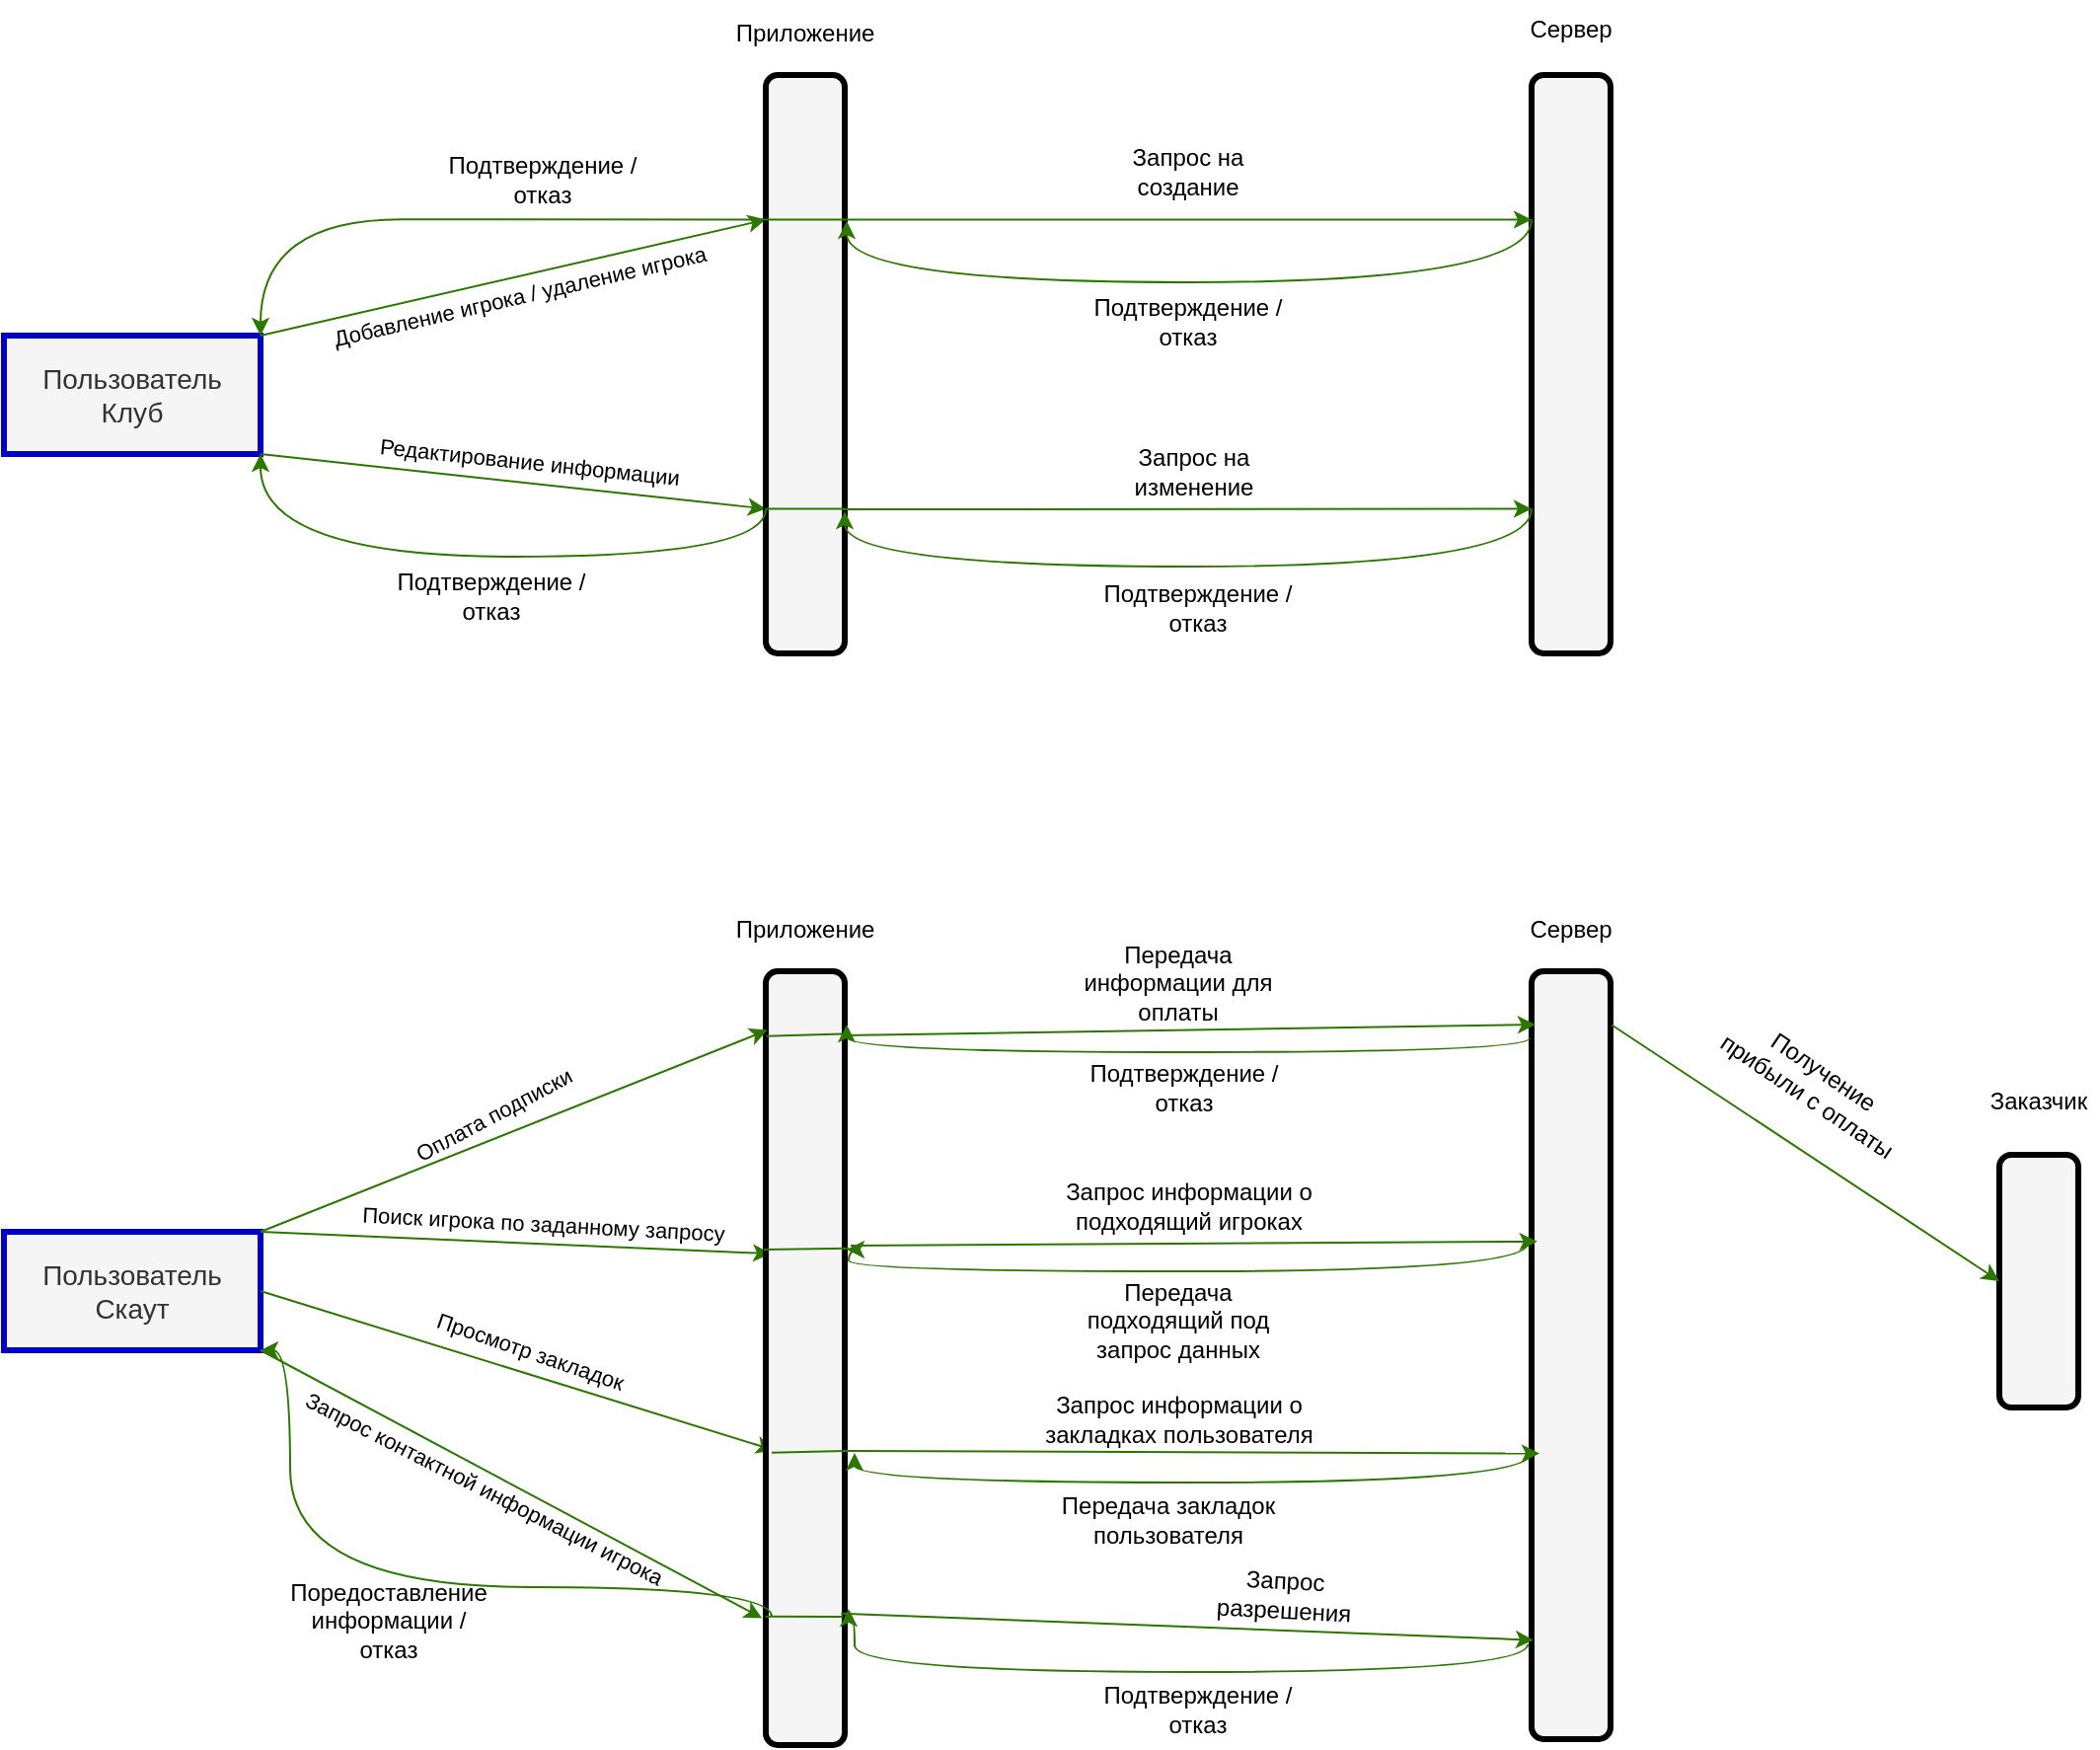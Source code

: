 <mxfile version="21.3.5" type="device">
  <diagram name="Страница 1" id="eRa1OQHbwHNTnU5e9DDy">
    <mxGraphModel dx="1127" dy="787" grid="0" gridSize="10" guides="1" tooltips="1" connect="1" arrows="1" fold="1" page="0" pageScale="1" pageWidth="827" pageHeight="1169" background="#ffffff" math="0" shadow="0">
      <root>
        <mxCell id="0" />
        <mxCell id="1" parent="0" />
        <mxCell id="RPS9bHB1tmzDXj9wf23E-4" value="&lt;font style=&quot;font-size: 14px;&quot;&gt;Пользователь&lt;br&gt;Клуб&lt;/font&gt;" style="rounded=0;whiteSpace=wrap;html=1;strokeColor=#0000CC;fillColor=#f5f5f5;fontColor=#333333;strokeWidth=3;" vertex="1" parent="1">
          <mxGeometry x="25" y="470" width="130" height="60" as="geometry" />
        </mxCell>
        <mxCell id="RPS9bHB1tmzDXj9wf23E-36" value="" style="endArrow=classic;html=1;rounded=0;entryX=0;entryY=0.25;entryDx=0;entryDy=0;fillColor=#60a917;strokeColor=#2D7600;exitX=1;exitY=0;exitDx=0;exitDy=0;" edge="1" parent="1" source="RPS9bHB1tmzDXj9wf23E-4" target="RPS9bHB1tmzDXj9wf23E-42">
          <mxGeometry relative="1" as="geometry">
            <mxPoint x="160" y="470" as="sourcePoint" />
            <mxPoint x="385" y="373" as="targetPoint" />
          </mxGeometry>
        </mxCell>
        <mxCell id="RPS9bHB1tmzDXj9wf23E-37" value="Добавление игрока / удаление игрока" style="edgeLabel;resizable=0;html=1;align=center;verticalAlign=middle;labelBackgroundColor=none;fontColor=#000000;rotation=347;" connectable="0" vertex="1" parent="RPS9bHB1tmzDXj9wf23E-36">
          <mxGeometry relative="1" as="geometry">
            <mxPoint x="3" y="9" as="offset" />
          </mxGeometry>
        </mxCell>
        <mxCell id="RPS9bHB1tmzDXj9wf23E-38" value="" style="endArrow=classic;html=1;rounded=0;exitX=1;exitY=1;exitDx=0;exitDy=0;entryX=0;entryY=0.75;entryDx=0;entryDy=0;fillColor=#60a917;strokeColor=#2D7600;" edge="1" parent="1" source="RPS9bHB1tmzDXj9wf23E-4" target="RPS9bHB1tmzDXj9wf23E-42">
          <mxGeometry relative="1" as="geometry">
            <mxPoint x="264" y="484" as="sourcePoint" />
            <mxPoint x="390" y="598" as="targetPoint" />
            <Array as="points" />
          </mxGeometry>
        </mxCell>
        <mxCell id="RPS9bHB1tmzDXj9wf23E-39" value="Редактирование информации" style="edgeLabel;resizable=0;html=1;align=center;verticalAlign=middle;labelBackgroundColor=none;fontColor=#000000;rotation=6;" connectable="0" vertex="1" parent="RPS9bHB1tmzDXj9wf23E-38">
          <mxGeometry relative="1" as="geometry">
            <mxPoint x="8" y="-10" as="offset" />
          </mxGeometry>
        </mxCell>
        <mxCell id="RPS9bHB1tmzDXj9wf23E-42" value="" style="rounded=1;whiteSpace=wrap;html=1;fillColor=#f5f5f5;fontColor=#333333;strokeColor=#000000;strokeWidth=3;" vertex="1" parent="1">
          <mxGeometry x="411" y="338" width="40" height="293" as="geometry" />
        </mxCell>
        <mxCell id="RPS9bHB1tmzDXj9wf23E-43" value="Приложение" style="text;html=1;strokeColor=none;fillColor=none;align=center;verticalAlign=middle;whiteSpace=wrap;rounded=0;fontColor=#000000;" vertex="1" parent="1">
          <mxGeometry x="401" y="302" width="60" height="30" as="geometry" />
        </mxCell>
        <mxCell id="RPS9bHB1tmzDXj9wf23E-44" value="" style="endArrow=classic;html=1;rounded=0;entryX=1;entryY=1;entryDx=0;entryDy=0;exitX=0;exitY=0.75;exitDx=0;exitDy=0;edgeStyle=orthogonalEdgeStyle;curved=1;fillColor=#60a917;strokeColor=#2D7600;" edge="1" parent="1" source="RPS9bHB1tmzDXj9wf23E-42" target="RPS9bHB1tmzDXj9wf23E-4">
          <mxGeometry width="50" height="50" relative="1" as="geometry">
            <mxPoint x="349" y="579" as="sourcePoint" />
            <mxPoint x="399" y="529" as="targetPoint" />
            <Array as="points">
              <mxPoint x="411" y="582" />
              <mxPoint x="155" y="582" />
            </Array>
          </mxGeometry>
        </mxCell>
        <mxCell id="RPS9bHB1tmzDXj9wf23E-45" value="Подтверждение / отказ" style="text;html=1;strokeColor=none;fillColor=none;align=center;verticalAlign=middle;whiteSpace=wrap;rounded=0;fontColor=#000000;" vertex="1" parent="1">
          <mxGeometry x="218" y="587" width="108" height="30" as="geometry" />
        </mxCell>
        <mxCell id="RPS9bHB1tmzDXj9wf23E-46" value="Подтверждение / отказ" style="text;html=1;strokeColor=none;fillColor=none;align=center;verticalAlign=middle;whiteSpace=wrap;rounded=0;fontColor=#000000;" vertex="1" parent="1">
          <mxGeometry x="576" y="593" width="108" height="30" as="geometry" />
        </mxCell>
        <mxCell id="RPS9bHB1tmzDXj9wf23E-47" value="" style="endArrow=classic;html=1;rounded=0;entryX=1;entryY=0;entryDx=0;entryDy=0;exitX=0;exitY=0.25;exitDx=0;exitDy=0;edgeStyle=orthogonalEdgeStyle;curved=1;fillColor=#60a917;strokeColor=#2D7600;" edge="1" parent="1" source="RPS9bHB1tmzDXj9wf23E-42" target="RPS9bHB1tmzDXj9wf23E-4">
          <mxGeometry width="50" height="50" relative="1" as="geometry">
            <mxPoint x="421" y="568" as="sourcePoint" />
            <mxPoint x="165" y="540" as="targetPoint" />
            <Array as="points">
              <mxPoint x="299" y="411" />
              <mxPoint x="299" y="411" />
              <mxPoint x="155" y="411" />
            </Array>
          </mxGeometry>
        </mxCell>
        <mxCell id="RPS9bHB1tmzDXj9wf23E-48" value="&lt;font style=&quot;font-size: 14px;&quot;&gt;Пользователь&lt;br&gt;Скаут&lt;br&gt;&lt;/font&gt;" style="rounded=0;whiteSpace=wrap;html=1;strokeColor=#0000CC;fillColor=#f5f5f5;fontColor=#333333;strokeWidth=3;" vertex="1" parent="1">
          <mxGeometry x="25" y="924" width="130" height="60" as="geometry" />
        </mxCell>
        <mxCell id="RPS9bHB1tmzDXj9wf23E-49" value="" style="endArrow=classic;html=1;rounded=0;entryX=0.064;entryY=0.365;entryDx=0;entryDy=0;fillColor=#60a917;strokeColor=#2D7600;exitX=1;exitY=0;exitDx=0;exitDy=0;entryPerimeter=0;" edge="1" parent="1" source="RPS9bHB1tmzDXj9wf23E-48" target="RPS9bHB1tmzDXj9wf23E-53">
          <mxGeometry relative="1" as="geometry">
            <mxPoint x="160" y="924" as="sourcePoint" />
            <mxPoint x="385" y="827" as="targetPoint" />
          </mxGeometry>
        </mxCell>
        <mxCell id="RPS9bHB1tmzDXj9wf23E-50" value="Поиск игрока по заданному запросу" style="edgeLabel;resizable=0;html=1;align=center;verticalAlign=middle;labelBackgroundColor=none;fontColor=#000000;rotation=3;" connectable="0" vertex="1" parent="RPS9bHB1tmzDXj9wf23E-49">
          <mxGeometry relative="1" as="geometry">
            <mxPoint x="13" y="-10" as="offset" />
          </mxGeometry>
        </mxCell>
        <mxCell id="RPS9bHB1tmzDXj9wf23E-51" value="" style="endArrow=classic;html=1;rounded=0;exitX=1;exitY=0.5;exitDx=0;exitDy=0;entryX=0.106;entryY=0.619;entryDx=0;entryDy=0;fillColor=#60a917;strokeColor=#2D7600;entryPerimeter=0;" edge="1" parent="1" source="RPS9bHB1tmzDXj9wf23E-48" target="RPS9bHB1tmzDXj9wf23E-53">
          <mxGeometry relative="1" as="geometry">
            <mxPoint x="264" y="938" as="sourcePoint" />
            <mxPoint x="390" y="1052" as="targetPoint" />
            <Array as="points" />
          </mxGeometry>
        </mxCell>
        <mxCell id="RPS9bHB1tmzDXj9wf23E-52" value="Просмотр закладок&amp;nbsp;" style="edgeLabel;resizable=0;html=1;align=center;verticalAlign=middle;labelBackgroundColor=none;fontColor=#000000;rotation=19;" connectable="0" vertex="1" parent="RPS9bHB1tmzDXj9wf23E-51">
          <mxGeometry relative="1" as="geometry">
            <mxPoint x="8" y="-10" as="offset" />
          </mxGeometry>
        </mxCell>
        <mxCell id="RPS9bHB1tmzDXj9wf23E-53" value="" style="rounded=1;whiteSpace=wrap;html=1;fillColor=#f5f5f5;fontColor=#333333;strokeColor=#000000;strokeWidth=3;" vertex="1" parent="1">
          <mxGeometry x="411" y="792" width="40" height="392" as="geometry" />
        </mxCell>
        <mxCell id="RPS9bHB1tmzDXj9wf23E-54" value="Приложение" style="text;html=1;strokeColor=none;fillColor=none;align=center;verticalAlign=middle;whiteSpace=wrap;rounded=0;fontColor=#000000;" vertex="1" parent="1">
          <mxGeometry x="401" y="756" width="60" height="30" as="geometry" />
        </mxCell>
        <mxCell id="RPS9bHB1tmzDXj9wf23E-55" value="" style="endArrow=classic;html=1;rounded=0;entryX=1;entryY=1;entryDx=0;entryDy=0;edgeStyle=orthogonalEdgeStyle;curved=1;fillColor=#60a917;strokeColor=#2D7600;" edge="1" parent="1" target="RPS9bHB1tmzDXj9wf23E-48">
          <mxGeometry width="50" height="50" relative="1" as="geometry">
            <mxPoint x="414" y="1119" as="sourcePoint" />
            <mxPoint x="399" y="983" as="targetPoint" />
            <Array as="points">
              <mxPoint x="414" y="1104" />
              <mxPoint x="170" y="1104" />
              <mxPoint x="170" y="984" />
            </Array>
          </mxGeometry>
        </mxCell>
        <mxCell id="RPS9bHB1tmzDXj9wf23E-56" value="Поредоставление информации / отказ" style="text;html=1;strokeColor=none;fillColor=none;align=center;verticalAlign=middle;whiteSpace=wrap;rounded=0;fontColor=#000000;" vertex="1" parent="1">
          <mxGeometry x="166" y="1106" width="108" height="30" as="geometry" />
        </mxCell>
        <mxCell id="RPS9bHB1tmzDXj9wf23E-61" value="" style="endArrow=classic;html=1;rounded=0;exitX=1;exitY=1;exitDx=0;exitDy=0;entryX=-0.047;entryY=0.836;entryDx=0;entryDy=0;fillColor=#60a917;strokeColor=#2D7600;entryPerimeter=0;" edge="1" parent="1" source="RPS9bHB1tmzDXj9wf23E-48" target="RPS9bHB1tmzDXj9wf23E-53">
          <mxGeometry relative="1" as="geometry">
            <mxPoint x="428" y="1005" as="sourcePoint" />
            <mxPoint x="528" y="1005" as="targetPoint" />
          </mxGeometry>
        </mxCell>
        <mxCell id="RPS9bHB1tmzDXj9wf23E-62" value="Запрос контактной информации игрока" style="edgeLabel;resizable=0;html=1;align=center;verticalAlign=middle;labelBackgroundColor=none;fontColor=#000000;rotation=27;" connectable="0" vertex="1" parent="RPS9bHB1tmzDXj9wf23E-61">
          <mxGeometry relative="1" as="geometry">
            <mxPoint x="-14" y="2" as="offset" />
          </mxGeometry>
        </mxCell>
        <mxCell id="RPS9bHB1tmzDXj9wf23E-75" value="" style="rounded=1;whiteSpace=wrap;html=1;fillColor=#f5f5f5;fontColor=#333333;strokeColor=#000000;strokeWidth=3;" vertex="1" parent="1">
          <mxGeometry x="799" y="792" width="40" height="389" as="geometry" />
        </mxCell>
        <mxCell id="RPS9bHB1tmzDXj9wf23E-76" value="Сервер" style="text;html=1;strokeColor=none;fillColor=none;align=center;verticalAlign=middle;whiteSpace=wrap;rounded=0;fontColor=#000000;" vertex="1" parent="1">
          <mxGeometry x="789" y="756" width="60" height="30" as="geometry" />
        </mxCell>
        <mxCell id="RPS9bHB1tmzDXj9wf23E-77" value="" style="rounded=1;whiteSpace=wrap;html=1;fillColor=#f5f5f5;fontColor=#333333;strokeColor=#000000;strokeWidth=3;" vertex="1" parent="1">
          <mxGeometry x="799" y="338" width="40" height="293" as="geometry" />
        </mxCell>
        <mxCell id="RPS9bHB1tmzDXj9wf23E-78" value="Сервер" style="text;html=1;strokeColor=none;fillColor=none;align=center;verticalAlign=middle;whiteSpace=wrap;rounded=0;fontColor=#000000;" vertex="1" parent="1">
          <mxGeometry x="789" y="300" width="60" height="30" as="geometry" />
        </mxCell>
        <mxCell id="RPS9bHB1tmzDXj9wf23E-80" value="" style="endArrow=none;html=1;rounded=0;exitX=-0.006;exitY=0.834;exitDx=0;exitDy=0;fillColor=#60a917;strokeColor=#2D7600;exitPerimeter=0;" edge="1" parent="1" source="RPS9bHB1tmzDXj9wf23E-53">
          <mxGeometry width="50" height="50" relative="1" as="geometry">
            <mxPoint x="591" y="941" as="sourcePoint" />
            <mxPoint x="450" y="1119" as="targetPoint" />
          </mxGeometry>
        </mxCell>
        <mxCell id="RPS9bHB1tmzDXj9wf23E-81" value="" style="endArrow=none;html=1;rounded=0;exitX=0.075;exitY=0.622;exitDx=0;exitDy=0;entryX=1.008;entryY=0.62;entryDx=0;entryDy=0;fillColor=#60a917;strokeColor=#2D7600;exitPerimeter=0;entryPerimeter=0;" edge="1" parent="1" source="RPS9bHB1tmzDXj9wf23E-53" target="RPS9bHB1tmzDXj9wf23E-53">
          <mxGeometry width="50" height="50" relative="1" as="geometry">
            <mxPoint x="421" y="1022" as="sourcePoint" />
            <mxPoint x="461" y="1022" as="targetPoint" />
          </mxGeometry>
        </mxCell>
        <mxCell id="RPS9bHB1tmzDXj9wf23E-82" value="" style="endArrow=none;html=1;rounded=0;fillColor=#60a917;strokeColor=#2D7600;entryX=1.05;entryY=0.358;entryDx=0;entryDy=0;entryPerimeter=0;" edge="1" parent="1" target="RPS9bHB1tmzDXj9wf23E-53">
          <mxGeometry width="50" height="50" relative="1" as="geometry">
            <mxPoint x="410" y="933" as="sourcePoint" />
            <mxPoint x="452" y="892" as="targetPoint" />
            <Array as="points" />
          </mxGeometry>
        </mxCell>
        <mxCell id="RPS9bHB1tmzDXj9wf23E-83" value="" style="endArrow=none;html=1;rounded=0;exitX=0;exitY=0.75;exitDx=0;exitDy=0;entryX=1;entryY=0.75;entryDx=0;entryDy=0;fillColor=#60a917;strokeColor=#2D7600;" edge="1" parent="1" source="RPS9bHB1tmzDXj9wf23E-42" target="RPS9bHB1tmzDXj9wf23E-42">
          <mxGeometry width="50" height="50" relative="1" as="geometry">
            <mxPoint x="421" y="875" as="sourcePoint" />
            <mxPoint x="461" y="875" as="targetPoint" />
          </mxGeometry>
        </mxCell>
        <mxCell id="RPS9bHB1tmzDXj9wf23E-84" value="" style="endArrow=none;html=1;rounded=0;exitX=0;exitY=0.25;exitDx=0;exitDy=0;entryX=1;entryY=0.25;entryDx=0;entryDy=0;fillColor=#60a917;strokeColor=#2D7600;" edge="1" parent="1" source="RPS9bHB1tmzDXj9wf23E-42" target="RPS9bHB1tmzDXj9wf23E-42">
          <mxGeometry width="50" height="50" relative="1" as="geometry">
            <mxPoint x="421" y="568" as="sourcePoint" />
            <mxPoint x="461" y="568" as="targetPoint" />
          </mxGeometry>
        </mxCell>
        <mxCell id="RPS9bHB1tmzDXj9wf23E-87" value="" style="endArrow=classic;html=1;rounded=0;exitX=1;exitY=0;exitDx=0;exitDy=0;entryX=0.022;entryY=0.076;entryDx=0;entryDy=0;fillColor=#60a917;strokeColor=#2D7600;entryPerimeter=0;" edge="1" parent="1" source="RPS9bHB1tmzDXj9wf23E-48" target="RPS9bHB1tmzDXj9wf23E-53">
          <mxGeometry relative="1" as="geometry">
            <mxPoint x="430" y="886" as="sourcePoint" />
            <mxPoint x="530" y="886" as="targetPoint" />
          </mxGeometry>
        </mxCell>
        <mxCell id="RPS9bHB1tmzDXj9wf23E-88" value="Оплата подписки" style="edgeLabel;resizable=0;html=1;align=center;verticalAlign=middle;labelBackgroundColor=none;fontColor=#000000;rotation=332;" connectable="0" vertex="1" parent="RPS9bHB1tmzDXj9wf23E-87">
          <mxGeometry relative="1" as="geometry">
            <mxPoint x="-11" y="-8" as="offset" />
          </mxGeometry>
        </mxCell>
        <mxCell id="RPS9bHB1tmzDXj9wf23E-89" value="" style="endArrow=none;html=1;rounded=0;exitX=0.008;exitY=0.084;exitDx=0;exitDy=0;entryX=0.967;entryY=0.081;entryDx=0;entryDy=0;fillColor=#60a917;strokeColor=#2D7600;exitPerimeter=0;entryPerimeter=0;" edge="1" parent="1" source="RPS9bHB1tmzDXj9wf23E-53" target="RPS9bHB1tmzDXj9wf23E-53">
          <mxGeometry width="50" height="50" relative="1" as="geometry">
            <mxPoint x="421" y="970" as="sourcePoint" />
            <mxPoint x="461" y="970" as="targetPoint" />
          </mxGeometry>
        </mxCell>
        <mxCell id="RPS9bHB1tmzDXj9wf23E-91" value="" style="endArrow=classic;html=1;rounded=0;entryX=0;entryY=0.25;entryDx=0;entryDy=0;exitX=1;exitY=0.25;exitDx=0;exitDy=0;fillColor=#60a917;strokeColor=#2D7600;" edge="1" parent="1" source="RPS9bHB1tmzDXj9wf23E-42" target="RPS9bHB1tmzDXj9wf23E-77">
          <mxGeometry width="50" height="50" relative="1" as="geometry">
            <mxPoint x="462" y="434" as="sourcePoint" />
            <mxPoint x="505" y="421" as="targetPoint" />
          </mxGeometry>
        </mxCell>
        <mxCell id="RPS9bHB1tmzDXj9wf23E-94" value="Подтверждение / отказ" style="text;html=1;strokeColor=none;fillColor=none;align=center;verticalAlign=middle;whiteSpace=wrap;rounded=0;fontColor=#000000;" vertex="1" parent="1">
          <mxGeometry x="571" y="448" width="108" height="30" as="geometry" />
        </mxCell>
        <mxCell id="RPS9bHB1tmzDXj9wf23E-95" value="Подтверждение / отказ" style="text;html=1;strokeColor=none;fillColor=none;align=center;verticalAlign=middle;whiteSpace=wrap;rounded=0;fontColor=#000000;" vertex="1" parent="1">
          <mxGeometry x="569" y="836" width="108" height="30" as="geometry" />
        </mxCell>
        <mxCell id="RPS9bHB1tmzDXj9wf23E-96" value="Подтверждение / отказ" style="text;html=1;strokeColor=none;fillColor=none;align=center;verticalAlign=middle;whiteSpace=wrap;rounded=0;fontColor=#000000;" vertex="1" parent="1">
          <mxGeometry x="244" y="376" width="108" height="30" as="geometry" />
        </mxCell>
        <mxCell id="RPS9bHB1tmzDXj9wf23E-97" value="Запрос на создание" style="text;html=1;strokeColor=none;fillColor=none;align=center;verticalAlign=middle;whiteSpace=wrap;rounded=0;fontColor=#000000;" vertex="1" parent="1">
          <mxGeometry x="571" y="372" width="108" height="30" as="geometry" />
        </mxCell>
        <mxCell id="RPS9bHB1tmzDXj9wf23E-99" value="" style="endArrow=classic;html=1;rounded=0;exitX=0;exitY=0.25;exitDx=0;exitDy=0;edgeStyle=orthogonalEdgeStyle;curved=1;fillColor=#60a917;strokeColor=#2D7600;" edge="1" parent="1" source="RPS9bHB1tmzDXj9wf23E-77">
          <mxGeometry width="50" height="50" relative="1" as="geometry">
            <mxPoint x="581" y="582" as="sourcePoint" />
            <mxPoint x="452" y="412" as="targetPoint" />
            <Array as="points">
              <mxPoint x="799" y="443" />
              <mxPoint x="452" y="443" />
            </Array>
          </mxGeometry>
        </mxCell>
        <mxCell id="RPS9bHB1tmzDXj9wf23E-100" value="" style="endArrow=classic;html=1;rounded=0;entryX=0;entryY=0.75;entryDx=0;entryDy=0;fillColor=#60a917;strokeColor=#2D7600;" edge="1" parent="1" target="RPS9bHB1tmzDXj9wf23E-77">
          <mxGeometry width="50" height="50" relative="1" as="geometry">
            <mxPoint x="450" y="558" as="sourcePoint" />
            <mxPoint x="809" y="421" as="targetPoint" />
          </mxGeometry>
        </mxCell>
        <mxCell id="RPS9bHB1tmzDXj9wf23E-101" value="Запрос на изменение" style="text;html=1;strokeColor=none;fillColor=none;align=center;verticalAlign=middle;whiteSpace=wrap;rounded=0;fontColor=#000000;" vertex="1" parent="1">
          <mxGeometry x="574" y="524" width="108" height="30" as="geometry" />
        </mxCell>
        <mxCell id="RPS9bHB1tmzDXj9wf23E-103" value="" style="endArrow=classic;html=1;rounded=0;exitX=0;exitY=0.75;exitDx=0;exitDy=0;edgeStyle=orthogonalEdgeStyle;curved=1;fillColor=#60a917;strokeColor=#2D7600;" edge="1" parent="1" source="RPS9bHB1tmzDXj9wf23E-77">
          <mxGeometry width="50" height="50" relative="1" as="geometry">
            <mxPoint x="581" y="582" as="sourcePoint" />
            <mxPoint x="451" y="559" as="targetPoint" />
            <Array as="points">
              <mxPoint x="799" y="587" />
              <mxPoint x="451" y="587" />
            </Array>
          </mxGeometry>
        </mxCell>
        <mxCell id="RPS9bHB1tmzDXj9wf23E-104" value="" style="endArrow=classic;html=1;rounded=0;exitX=0.994;exitY=0.083;exitDx=0;exitDy=0;fillColor=#60a917;strokeColor=#2D7600;exitPerimeter=0;" edge="1" parent="1" source="RPS9bHB1tmzDXj9wf23E-53">
          <mxGeometry width="50" height="50" relative="1" as="geometry">
            <mxPoint x="461" y="421" as="sourcePoint" />
            <mxPoint x="801" y="819" as="targetPoint" />
            <Array as="points" />
          </mxGeometry>
        </mxCell>
        <mxCell id="RPS9bHB1tmzDXj9wf23E-105" value="Передача информации для оплаты" style="text;html=1;strokeColor=none;fillColor=none;align=center;verticalAlign=middle;whiteSpace=wrap;rounded=0;fontColor=#000000;" vertex="1" parent="1">
          <mxGeometry x="566" y="783" width="108" height="30" as="geometry" />
        </mxCell>
        <mxCell id="RPS9bHB1tmzDXj9wf23E-106" value="" style="endArrow=classic;html=1;rounded=0;exitX=-0.025;exitY=0.087;exitDx=0;exitDy=0;exitPerimeter=0;edgeStyle=orthogonalEdgeStyle;curved=1;fillColor=#60a917;strokeColor=#2D7600;" edge="1" parent="1" source="RPS9bHB1tmzDXj9wf23E-75">
          <mxGeometry width="50" height="50" relative="1" as="geometry">
            <mxPoint x="581" y="805" as="sourcePoint" />
            <mxPoint x="452" y="819" as="targetPoint" />
            <Array as="points">
              <mxPoint x="798" y="833" />
              <mxPoint x="452" y="833" />
            </Array>
          </mxGeometry>
        </mxCell>
        <mxCell id="RPS9bHB1tmzDXj9wf23E-107" value="" style="endArrow=classic;html=1;rounded=0;fillColor=#60a917;strokeColor=#2D7600;entryX=0.072;entryY=0.352;entryDx=0;entryDy=0;entryPerimeter=0;" edge="1" parent="1" target="RPS9bHB1tmzDXj9wf23E-75">
          <mxGeometry width="50" height="50" relative="1" as="geometry">
            <mxPoint x="454" y="931" as="sourcePoint" />
            <mxPoint x="797" y="902" as="targetPoint" />
            <Array as="points" />
          </mxGeometry>
        </mxCell>
        <mxCell id="RPS9bHB1tmzDXj9wf23E-108" value="" style="endArrow=classic;html=1;rounded=0;fillColor=#60a917;strokeColor=#2D7600;entryX=0.1;entryY=0.628;entryDx=0;entryDy=0;entryPerimeter=0;" edge="1" parent="1" target="RPS9bHB1tmzDXj9wf23E-75">
          <mxGeometry width="50" height="50" relative="1" as="geometry">
            <mxPoint x="451" y="1035" as="sourcePoint" />
            <mxPoint x="821" y="839" as="targetPoint" />
            <Array as="points" />
          </mxGeometry>
        </mxCell>
        <mxCell id="RPS9bHB1tmzDXj9wf23E-109" value="" style="endArrow=classic;html=1;rounded=0;fillColor=#60a917;strokeColor=#2D7600;entryX=0.025;entryY=0.871;entryDx=0;entryDy=0;exitX=0.953;exitY=0.83;exitDx=0;exitDy=0;exitPerimeter=0;entryPerimeter=0;" edge="1" parent="1" source="RPS9bHB1tmzDXj9wf23E-53" target="RPS9bHB1tmzDXj9wf23E-75">
          <mxGeometry width="50" height="50" relative="1" as="geometry">
            <mxPoint x="451" y="1038" as="sourcePoint" />
            <mxPoint x="811" y="898" as="targetPoint" />
            <Array as="points" />
          </mxGeometry>
        </mxCell>
        <mxCell id="RPS9bHB1tmzDXj9wf23E-110" value="Запрос информации о подходящий игроках" style="text;html=1;strokeColor=none;fillColor=none;align=center;verticalAlign=middle;whiteSpace=wrap;rounded=0;fontColor=#000000;" vertex="1" parent="1">
          <mxGeometry x="543.5" y="896" width="163" height="30" as="geometry" />
        </mxCell>
        <mxCell id="RPS9bHB1tmzDXj9wf23E-112" value="Передача подходящий под запрос данных" style="text;html=1;strokeColor=none;fillColor=none;align=center;verticalAlign=middle;whiteSpace=wrap;rounded=0;fontColor=#000000;" vertex="1" parent="1">
          <mxGeometry x="566" y="954" width="108" height="30" as="geometry" />
        </mxCell>
        <mxCell id="RPS9bHB1tmzDXj9wf23E-113" value="Запрос информации о закладках пользователя" style="text;html=1;strokeColor=none;fillColor=none;align=center;verticalAlign=middle;whiteSpace=wrap;rounded=0;fontColor=#000000;" vertex="1" parent="1">
          <mxGeometry x="538.5" y="1004" width="163" height="30" as="geometry" />
        </mxCell>
        <mxCell id="RPS9bHB1tmzDXj9wf23E-115" value="Передача закладок пользователя" style="text;html=1;strokeColor=none;fillColor=none;align=center;verticalAlign=middle;whiteSpace=wrap;rounded=0;fontColor=#000000;" vertex="1" parent="1">
          <mxGeometry x="538.5" y="1055" width="152" height="30" as="geometry" />
        </mxCell>
        <mxCell id="RPS9bHB1tmzDXj9wf23E-118" value="Запрос разрешения" style="text;html=1;strokeColor=none;fillColor=none;align=center;verticalAlign=middle;whiteSpace=wrap;rounded=0;fontColor=#000000;rotation=3;" vertex="1" parent="1">
          <mxGeometry x="620" y="1093" width="108" height="30" as="geometry" />
        </mxCell>
        <mxCell id="RPS9bHB1tmzDXj9wf23E-119" value="Подтверждение / отказ" style="text;html=1;strokeColor=none;fillColor=none;align=center;verticalAlign=middle;whiteSpace=wrap;rounded=0;fontColor=#000000;" vertex="1" parent="1">
          <mxGeometry x="576" y="1151" width="108" height="30" as="geometry" />
        </mxCell>
        <mxCell id="RPS9bHB1tmzDXj9wf23E-120" value="" style="endArrow=classic;html=1;rounded=0;fillColor=#60a917;strokeColor=#2D7600;edgeStyle=orthogonalEdgeStyle;curved=1;" edge="1" parent="1">
          <mxGeometry width="50" height="50" relative="1" as="geometry">
            <mxPoint x="797" y="930" as="sourcePoint" />
            <mxPoint x="452" y="933" as="targetPoint" />
            <Array as="points">
              <mxPoint x="797" y="944" />
              <mxPoint x="453" y="944" />
              <mxPoint x="453" y="933" />
            </Array>
          </mxGeometry>
        </mxCell>
        <mxCell id="RPS9bHB1tmzDXj9wf23E-121" value="" style="endArrow=classic;html=1;rounded=0;edgeStyle=orthogonalEdgeStyle;curved=1;fillColor=#60a917;strokeColor=#2D7600;" edge="1" parent="1">
          <mxGeometry width="50" height="50" relative="1" as="geometry">
            <mxPoint x="799" y="1036" as="sourcePoint" />
            <mxPoint x="456" y="1036" as="targetPoint" />
            <Array as="points">
              <mxPoint x="799" y="1051" />
              <mxPoint x="456" y="1051" />
            </Array>
          </mxGeometry>
        </mxCell>
        <mxCell id="RPS9bHB1tmzDXj9wf23E-123" value="" style="endArrow=classic;html=1;rounded=0;edgeStyle=orthogonalEdgeStyle;curved=1;fillColor=#60a917;strokeColor=#2D7600;" edge="1" parent="1">
          <mxGeometry width="50" height="50" relative="1" as="geometry">
            <mxPoint x="797" y="1133" as="sourcePoint" />
            <mxPoint x="453" y="1115" as="targetPoint" />
            <Array as="points">
              <mxPoint x="797" y="1147" />
              <mxPoint x="456" y="1147" />
              <mxPoint x="456" y="1120" />
              <mxPoint x="453" y="1120" />
            </Array>
          </mxGeometry>
        </mxCell>
        <mxCell id="RPS9bHB1tmzDXj9wf23E-125" value="" style="rounded=1;whiteSpace=wrap;html=1;fillColor=#f5f5f5;fontColor=#333333;strokeColor=#000000;strokeWidth=3;" vertex="1" parent="1">
          <mxGeometry x="1036" y="885" width="40" height="128" as="geometry" />
        </mxCell>
        <mxCell id="RPS9bHB1tmzDXj9wf23E-126" value="Заказчик" style="text;html=1;strokeColor=none;fillColor=none;align=center;verticalAlign=middle;whiteSpace=wrap;rounded=0;fontColor=#000000;" vertex="1" parent="1">
          <mxGeometry x="1026" y="843" width="60" height="30" as="geometry" />
        </mxCell>
        <mxCell id="RPS9bHB1tmzDXj9wf23E-127" value="" style="endArrow=classic;html=1;rounded=0;exitX=1.017;exitY=0.07;exitDx=0;exitDy=0;exitPerimeter=0;entryX=0;entryY=0.5;entryDx=0;entryDy=0;fillColor=#60a917;strokeColor=#2D7600;" edge="1" parent="1" source="RPS9bHB1tmzDXj9wf23E-75" target="RPS9bHB1tmzDXj9wf23E-125">
          <mxGeometry width="50" height="50" relative="1" as="geometry">
            <mxPoint x="667" y="1081" as="sourcePoint" />
            <mxPoint x="717" y="1031" as="targetPoint" />
          </mxGeometry>
        </mxCell>
        <mxCell id="RPS9bHB1tmzDXj9wf23E-128" value="Получение прибыли с оплаты" style="text;html=1;strokeColor=none;fillColor=none;align=center;verticalAlign=middle;whiteSpace=wrap;rounded=0;fontColor=#000000;rotation=34;" vertex="1" parent="1">
          <mxGeometry x="886" y="834" width="114" height="30" as="geometry" />
        </mxCell>
      </root>
    </mxGraphModel>
  </diagram>
</mxfile>
